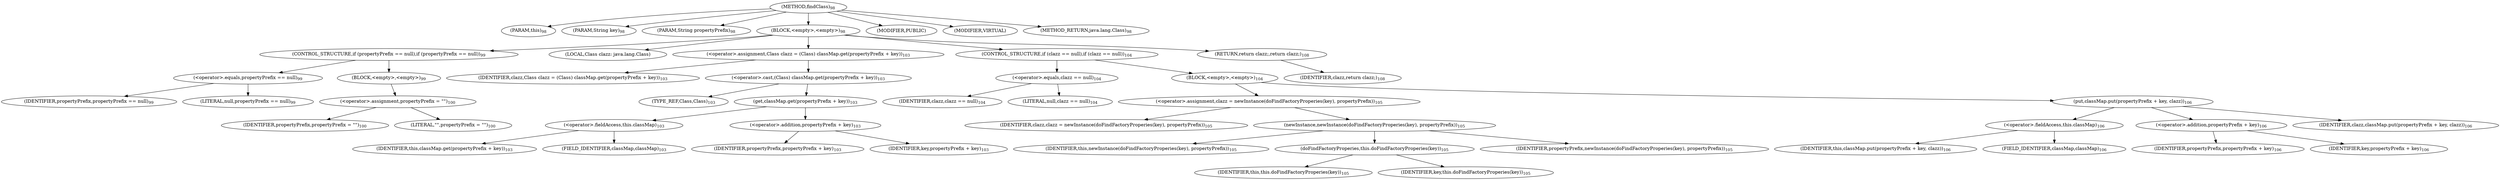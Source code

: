 digraph "findClass" {  
"254" [label = <(METHOD,findClass)<SUB>98</SUB>> ]
"27" [label = <(PARAM,this)<SUB>98</SUB>> ]
"255" [label = <(PARAM,String key)<SUB>98</SUB>> ]
"256" [label = <(PARAM,String propertyPrefix)<SUB>98</SUB>> ]
"257" [label = <(BLOCK,&lt;empty&gt;,&lt;empty&gt;)<SUB>98</SUB>> ]
"258" [label = <(CONTROL_STRUCTURE,if (propertyPrefix == null),if (propertyPrefix == null))<SUB>99</SUB>> ]
"259" [label = <(&lt;operator&gt;.equals,propertyPrefix == null)<SUB>99</SUB>> ]
"260" [label = <(IDENTIFIER,propertyPrefix,propertyPrefix == null)<SUB>99</SUB>> ]
"261" [label = <(LITERAL,null,propertyPrefix == null)<SUB>99</SUB>> ]
"262" [label = <(BLOCK,&lt;empty&gt;,&lt;empty&gt;)<SUB>99</SUB>> ]
"263" [label = <(&lt;operator&gt;.assignment,propertyPrefix = &quot;&quot;)<SUB>100</SUB>> ]
"264" [label = <(IDENTIFIER,propertyPrefix,propertyPrefix = &quot;&quot;)<SUB>100</SUB>> ]
"265" [label = <(LITERAL,&quot;&quot;,propertyPrefix = &quot;&quot;)<SUB>100</SUB>> ]
"266" [label = <(LOCAL,Class clazz: java.lang.Class)> ]
"267" [label = <(&lt;operator&gt;.assignment,Class clazz = (Class) classMap.get(propertyPrefix + key))<SUB>103</SUB>> ]
"268" [label = <(IDENTIFIER,clazz,Class clazz = (Class) classMap.get(propertyPrefix + key))<SUB>103</SUB>> ]
"269" [label = <(&lt;operator&gt;.cast,(Class) classMap.get(propertyPrefix + key))<SUB>103</SUB>> ]
"270" [label = <(TYPE_REF,Class,Class)<SUB>103</SUB>> ]
"271" [label = <(get,classMap.get(propertyPrefix + key))<SUB>103</SUB>> ]
"272" [label = <(&lt;operator&gt;.fieldAccess,this.classMap)<SUB>103</SUB>> ]
"273" [label = <(IDENTIFIER,this,classMap.get(propertyPrefix + key))<SUB>103</SUB>> ]
"274" [label = <(FIELD_IDENTIFIER,classMap,classMap)<SUB>103</SUB>> ]
"275" [label = <(&lt;operator&gt;.addition,propertyPrefix + key)<SUB>103</SUB>> ]
"276" [label = <(IDENTIFIER,propertyPrefix,propertyPrefix + key)<SUB>103</SUB>> ]
"277" [label = <(IDENTIFIER,key,propertyPrefix + key)<SUB>103</SUB>> ]
"278" [label = <(CONTROL_STRUCTURE,if (clazz == null),if (clazz == null))<SUB>104</SUB>> ]
"279" [label = <(&lt;operator&gt;.equals,clazz == null)<SUB>104</SUB>> ]
"280" [label = <(IDENTIFIER,clazz,clazz == null)<SUB>104</SUB>> ]
"281" [label = <(LITERAL,null,clazz == null)<SUB>104</SUB>> ]
"282" [label = <(BLOCK,&lt;empty&gt;,&lt;empty&gt;)<SUB>104</SUB>> ]
"283" [label = <(&lt;operator&gt;.assignment,clazz = newInstance(doFindFactoryProperies(key), propertyPrefix))<SUB>105</SUB>> ]
"284" [label = <(IDENTIFIER,clazz,clazz = newInstance(doFindFactoryProperies(key), propertyPrefix))<SUB>105</SUB>> ]
"285" [label = <(newInstance,newInstance(doFindFactoryProperies(key), propertyPrefix))<SUB>105</SUB>> ]
"28" [label = <(IDENTIFIER,this,newInstance(doFindFactoryProperies(key), propertyPrefix))<SUB>105</SUB>> ]
"286" [label = <(doFindFactoryProperies,this.doFindFactoryProperies(key))<SUB>105</SUB>> ]
"26" [label = <(IDENTIFIER,this,this.doFindFactoryProperies(key))<SUB>105</SUB>> ]
"287" [label = <(IDENTIFIER,key,this.doFindFactoryProperies(key))<SUB>105</SUB>> ]
"288" [label = <(IDENTIFIER,propertyPrefix,newInstance(doFindFactoryProperies(key), propertyPrefix))<SUB>105</SUB>> ]
"289" [label = <(put,classMap.put(propertyPrefix + key, clazz))<SUB>106</SUB>> ]
"290" [label = <(&lt;operator&gt;.fieldAccess,this.classMap)<SUB>106</SUB>> ]
"291" [label = <(IDENTIFIER,this,classMap.put(propertyPrefix + key, clazz))<SUB>106</SUB>> ]
"292" [label = <(FIELD_IDENTIFIER,classMap,classMap)<SUB>106</SUB>> ]
"293" [label = <(&lt;operator&gt;.addition,propertyPrefix + key)<SUB>106</SUB>> ]
"294" [label = <(IDENTIFIER,propertyPrefix,propertyPrefix + key)<SUB>106</SUB>> ]
"295" [label = <(IDENTIFIER,key,propertyPrefix + key)<SUB>106</SUB>> ]
"296" [label = <(IDENTIFIER,clazz,classMap.put(propertyPrefix + key, clazz))<SUB>106</SUB>> ]
"297" [label = <(RETURN,return clazz;,return clazz;)<SUB>108</SUB>> ]
"298" [label = <(IDENTIFIER,clazz,return clazz;)<SUB>108</SUB>> ]
"299" [label = <(MODIFIER,PUBLIC)> ]
"300" [label = <(MODIFIER,VIRTUAL)> ]
"301" [label = <(METHOD_RETURN,java.lang.Class)<SUB>98</SUB>> ]
  "254" -> "27" 
  "254" -> "255" 
  "254" -> "256" 
  "254" -> "257" 
  "254" -> "299" 
  "254" -> "300" 
  "254" -> "301" 
  "257" -> "258" 
  "257" -> "266" 
  "257" -> "267" 
  "257" -> "278" 
  "257" -> "297" 
  "258" -> "259" 
  "258" -> "262" 
  "259" -> "260" 
  "259" -> "261" 
  "262" -> "263" 
  "263" -> "264" 
  "263" -> "265" 
  "267" -> "268" 
  "267" -> "269" 
  "269" -> "270" 
  "269" -> "271" 
  "271" -> "272" 
  "271" -> "275" 
  "272" -> "273" 
  "272" -> "274" 
  "275" -> "276" 
  "275" -> "277" 
  "278" -> "279" 
  "278" -> "282" 
  "279" -> "280" 
  "279" -> "281" 
  "282" -> "283" 
  "282" -> "289" 
  "283" -> "284" 
  "283" -> "285" 
  "285" -> "28" 
  "285" -> "286" 
  "285" -> "288" 
  "286" -> "26" 
  "286" -> "287" 
  "289" -> "290" 
  "289" -> "293" 
  "289" -> "296" 
  "290" -> "291" 
  "290" -> "292" 
  "293" -> "294" 
  "293" -> "295" 
  "297" -> "298" 
}
